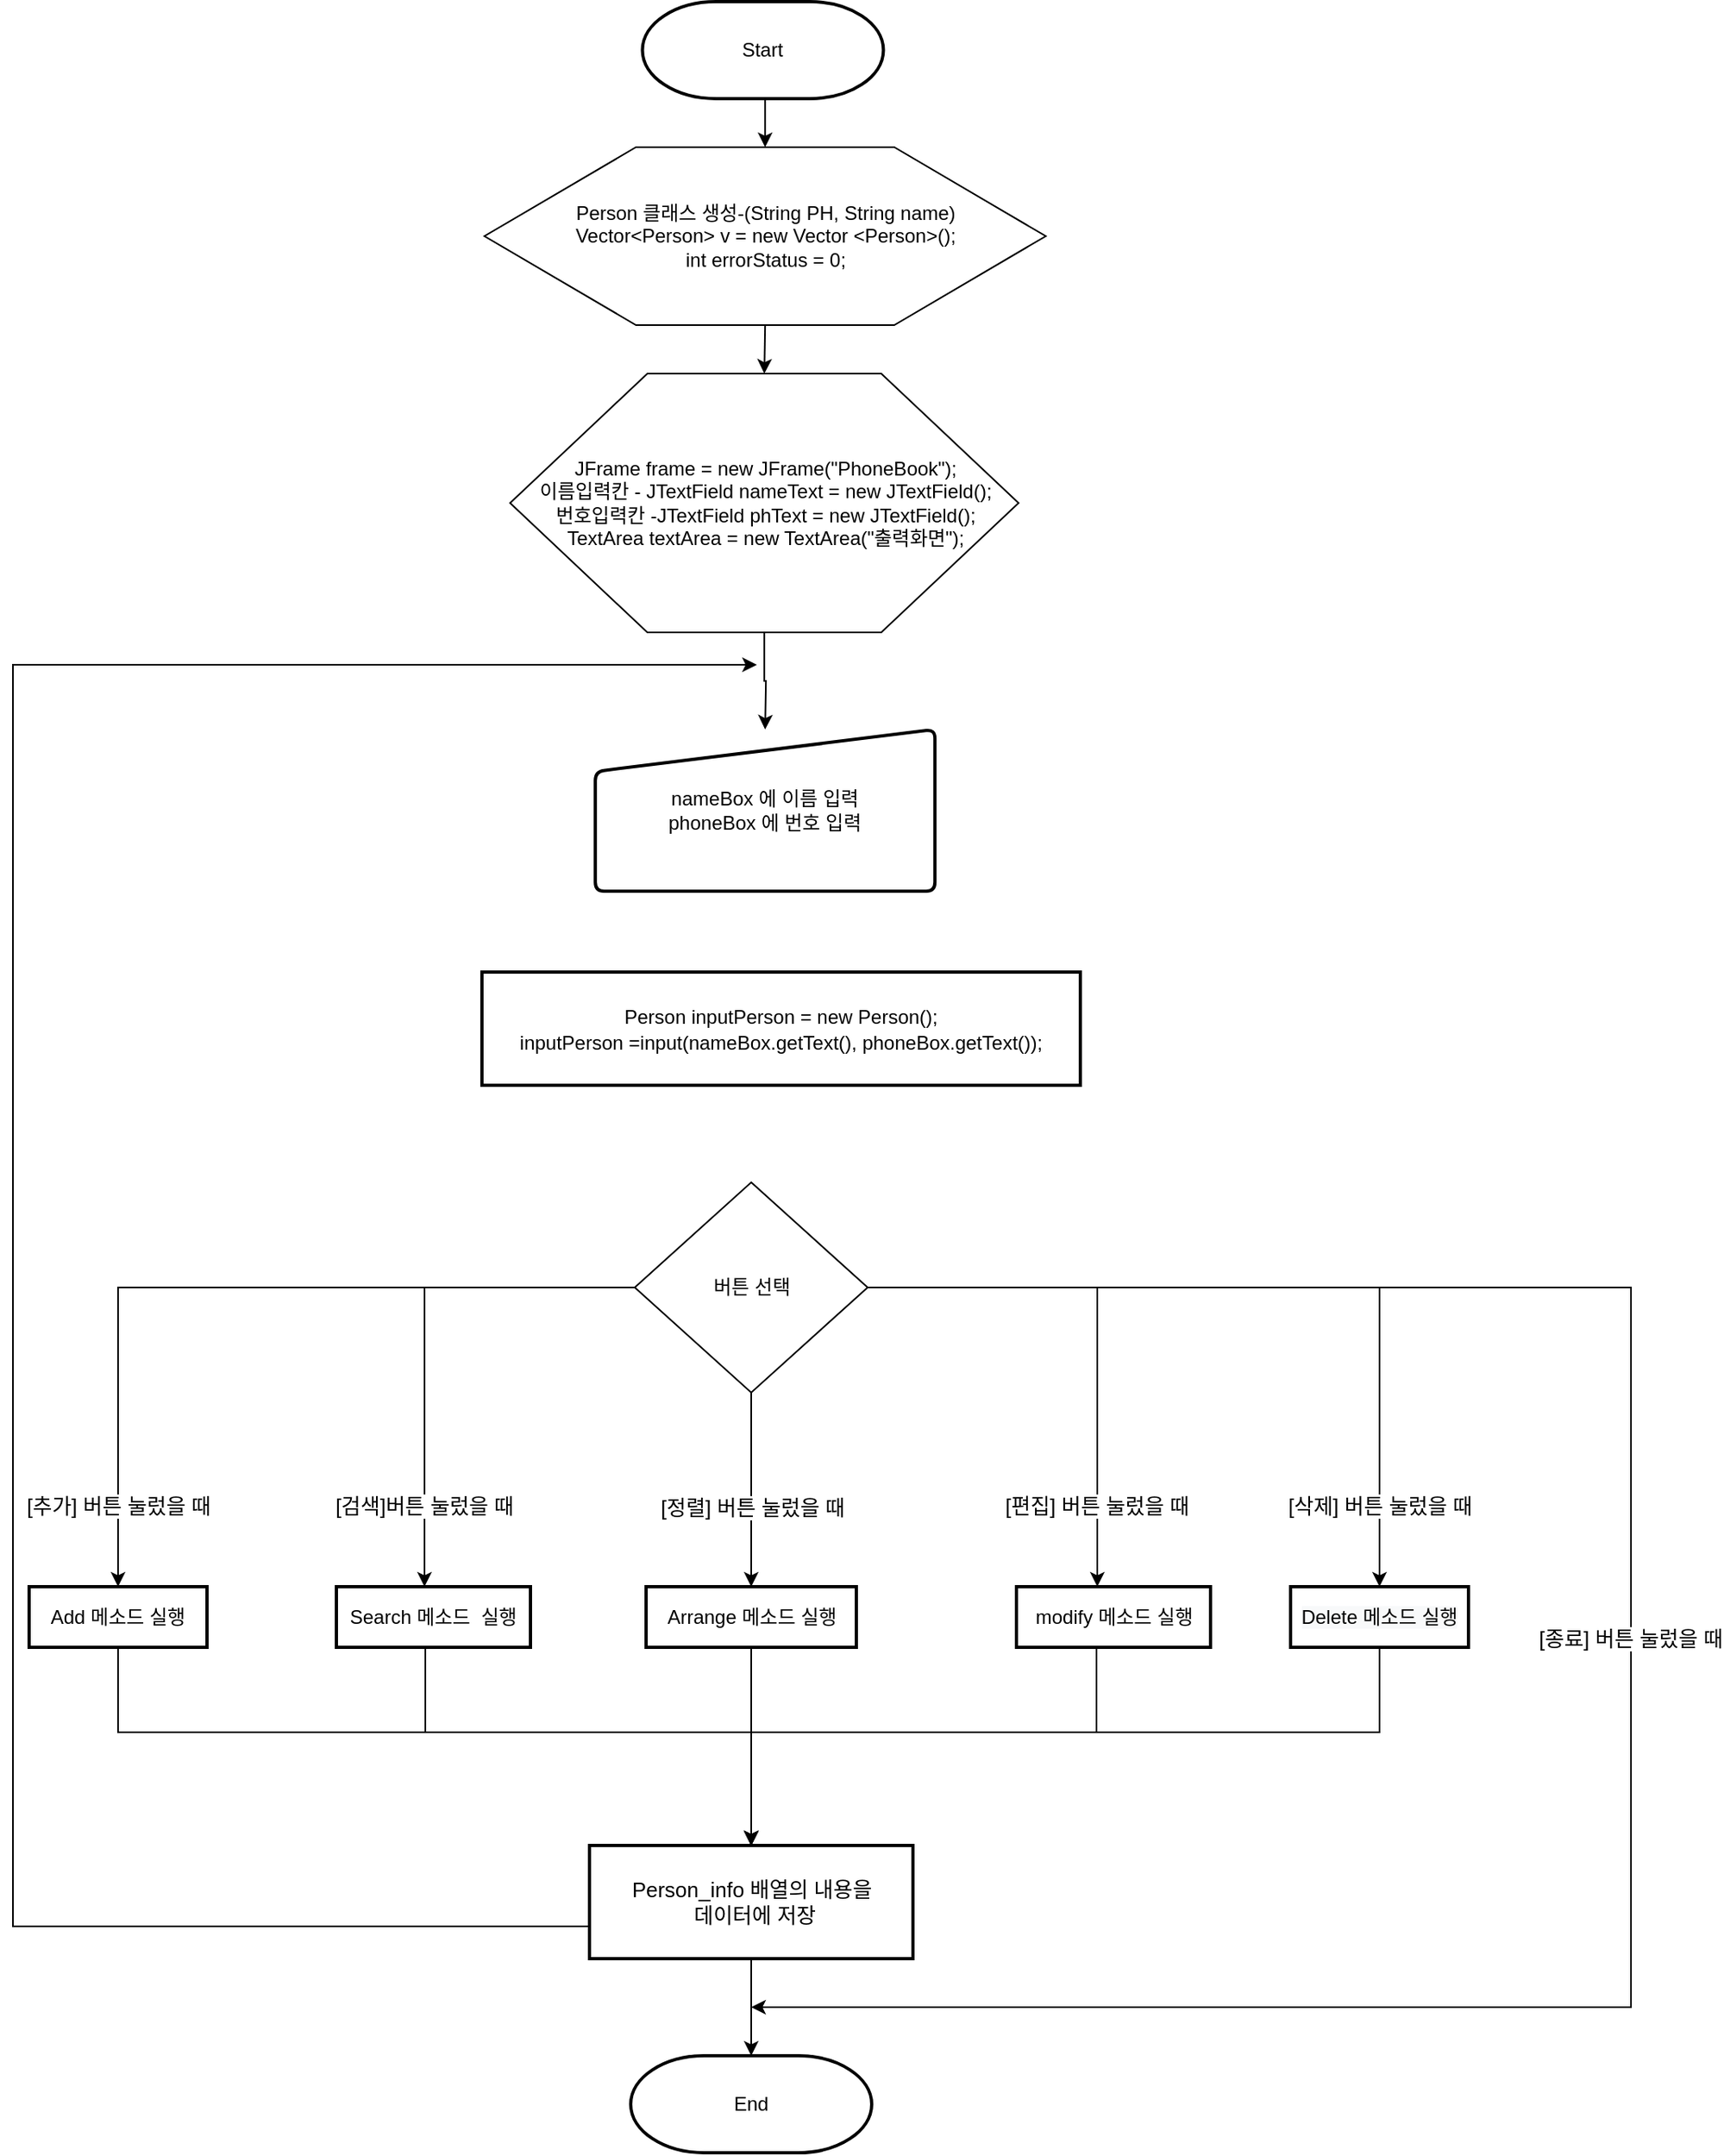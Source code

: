 <mxfile version="14.4.8" type="github">
  <diagram id="C5RBs43oDa-KdzZeNtuy" name="Page-1">
    <mxGraphModel dx="1422" dy="4094" grid="1" gridSize="10" guides="1" tooltips="1" connect="1" arrows="1" fold="1" page="1" pageScale="1" pageWidth="2339" pageHeight="3300" math="0" shadow="0">
      <root>
        <mxCell id="WIyWlLk6GJQsqaUBKTNV-0" />
        <mxCell id="WIyWlLk6GJQsqaUBKTNV-1" parent="WIyWlLk6GJQsqaUBKTNV-0" />
        <mxCell id="zJGw6DOPqM0Is_w0PtSc-1" style="edgeStyle=orthogonalEdgeStyle;rounded=0;orthogonalLoop=1;jettySize=auto;html=1;exitX=0.5;exitY=1;exitDx=0;exitDy=0;entryX=0.5;entryY=0;entryDx=0;entryDy=0;" parent="WIyWlLk6GJQsqaUBKTNV-1" source="EXY-av2qqtMAw8QjB_ll-2" edge="1">
          <mxGeometry relative="1" as="geometry">
            <mxPoint x="974.6" y="-2620" as="sourcePoint" />
            <mxPoint x="975.1" y="-2570" as="targetPoint" />
          </mxGeometry>
        </mxCell>
        <mxCell id="X3wetsd5ezyVW8M-MeKI-0" style="edgeStyle=orthogonalEdgeStyle;rounded=0;orthogonalLoop=1;jettySize=auto;html=1;exitX=0.5;exitY=1;exitDx=0;exitDy=0;exitPerimeter=0;entryX=0.5;entryY=0;entryDx=0;entryDy=0;fontSize=13;" parent="WIyWlLk6GJQsqaUBKTNV-1" source="wueby3FvrGFlJu_bnI4B-1" target="wueby3FvrGFlJu_bnI4B-2" edge="1">
          <mxGeometry relative="1" as="geometry" />
        </mxCell>
        <mxCell id="wueby3FvrGFlJu_bnI4B-1" value="Start" style="strokeWidth=2;html=1;shape=mxgraph.flowchart.terminator;whiteSpace=wrap;" parent="WIyWlLk6GJQsqaUBKTNV-1" vertex="1">
          <mxGeometry x="899.24" y="-3020" width="149" height="60" as="geometry" />
        </mxCell>
        <mxCell id="EXY-av2qqtMAw8QjB_ll-4" style="edgeStyle=orthogonalEdgeStyle;rounded=0;orthogonalLoop=1;jettySize=auto;html=1;exitX=0.5;exitY=1;exitDx=0;exitDy=0;entryX=0.5;entryY=0;entryDx=0;entryDy=0;" parent="WIyWlLk6GJQsqaUBKTNV-1" source="wueby3FvrGFlJu_bnI4B-2" target="EXY-av2qqtMAw8QjB_ll-2" edge="1">
          <mxGeometry relative="1" as="geometry" />
        </mxCell>
        <mxCell id="wueby3FvrGFlJu_bnI4B-2" value="Person 클래스 생성-(String PH, String name)&lt;br&gt;Vector&amp;lt;Person&amp;gt; v = new Vector &amp;lt;Person&amp;gt;();&lt;br&gt;int errorStatus = 0;" style="verticalLabelPosition=middle;verticalAlign=middle;html=1;shape=hexagon;perimeter=hexagonPerimeter2;arcSize=6;size=0.27;labelPosition=center;align=center;" parent="WIyWlLk6GJQsqaUBKTNV-1" vertex="1">
          <mxGeometry x="801.55" y="-2930" width="347.1" height="110" as="geometry" />
        </mxCell>
        <mxCell id="X3wetsd5ezyVW8M-MeKI-14" style="edgeStyle=orthogonalEdgeStyle;rounded=0;orthogonalLoop=1;jettySize=auto;html=1;fontSize=13;exitX=1;exitY=0.5;exitDx=0;exitDy=0;" parent="WIyWlLk6GJQsqaUBKTNV-1" source="X3wetsd5ezyVW8M-MeKI-5" edge="1">
          <mxGeometry relative="1" as="geometry">
            <mxPoint x="1110.5" y="-2300" as="sourcePoint" />
            <mxPoint x="966.5" y="-1780" as="targetPoint" />
            <Array as="points">
              <mxPoint x="1510.5" y="-2225" />
              <mxPoint x="1510.5" y="-1780" />
            </Array>
          </mxGeometry>
        </mxCell>
        <mxCell id="X3wetsd5ezyVW8M-MeKI-18" value="[종료] 버튼 눌렀을 때" style="edgeLabel;html=1;align=center;verticalAlign=middle;resizable=0;points=[];fontSize=13;" parent="X3wetsd5ezyVW8M-MeKI-14" vertex="1" connectable="0">
          <mxGeometry x="-0.059" y="-1" relative="1" as="geometry">
            <mxPoint y="1" as="offset" />
          </mxGeometry>
        </mxCell>
        <mxCell id="XJGy-mcHVmc3LLUE-I2_-29" style="edgeStyle=orthogonalEdgeStyle;rounded=0;orthogonalLoop=1;jettySize=auto;html=1;fontSize=13;entryX=0.5;entryY=0;entryDx=0;entryDy=0;" parent="WIyWlLk6GJQsqaUBKTNV-1" source="XJGy-mcHVmc3LLUE-I2_-5" target="XJGy-mcHVmc3LLUE-I2_-27" edge="1">
          <mxGeometry relative="1" as="geometry">
            <Array as="points">
              <mxPoint x="575" y="-1950" />
              <mxPoint x="967" y="-1950" />
            </Array>
          </mxGeometry>
        </mxCell>
        <mxCell id="XJGy-mcHVmc3LLUE-I2_-5" value="Add 메소드 실행" style="rounded=1;whiteSpace=wrap;html=1;absoluteArcSize=1;arcSize=0;strokeWidth=2;" parent="WIyWlLk6GJQsqaUBKTNV-1" vertex="1">
          <mxGeometry x="520" y="-2040" width="110" height="37.5" as="geometry" />
        </mxCell>
        <mxCell id="XJGy-mcHVmc3LLUE-I2_-35" style="edgeStyle=orthogonalEdgeStyle;rounded=0;orthogonalLoop=1;jettySize=auto;html=1;entryX=0.5;entryY=0;entryDx=0;entryDy=0;fontSize=13;" parent="WIyWlLk6GJQsqaUBKTNV-1" source="XJGy-mcHVmc3LLUE-I2_-6" target="XJGy-mcHVmc3LLUE-I2_-27" edge="1">
          <mxGeometry relative="1" as="geometry">
            <Array as="points">
              <mxPoint x="765" y="-1950" />
              <mxPoint x="967" y="-1950" />
            </Array>
          </mxGeometry>
        </mxCell>
        <mxCell id="XJGy-mcHVmc3LLUE-I2_-6" value="Search 메소드&amp;nbsp;&amp;nbsp;실행" style="rounded=1;whiteSpace=wrap;html=1;absoluteArcSize=1;arcSize=0;strokeWidth=2;" parent="WIyWlLk6GJQsqaUBKTNV-1" vertex="1">
          <mxGeometry x="710" y="-2040" width="120" height="37.5" as="geometry" />
        </mxCell>
        <mxCell id="XJGy-mcHVmc3LLUE-I2_-34" style="edgeStyle=orthogonalEdgeStyle;rounded=0;orthogonalLoop=1;jettySize=auto;html=1;entryX=0.5;entryY=0;entryDx=0;entryDy=0;fontSize=13;" parent="WIyWlLk6GJQsqaUBKTNV-1" source="XJGy-mcHVmc3LLUE-I2_-7" target="XJGy-mcHVmc3LLUE-I2_-27" edge="1">
          <mxGeometry relative="1" as="geometry">
            <Array as="points">
              <mxPoint x="1180" y="-1950" />
              <mxPoint x="967" y="-1950" />
            </Array>
          </mxGeometry>
        </mxCell>
        <mxCell id="XJGy-mcHVmc3LLUE-I2_-7" value="modify 메소드&amp;nbsp;실행" style="rounded=1;whiteSpace=wrap;html=1;absoluteArcSize=1;arcSize=0;strokeWidth=2;" parent="WIyWlLk6GJQsqaUBKTNV-1" vertex="1">
          <mxGeometry x="1130.5" y="-2040" width="120" height="37.5" as="geometry" />
        </mxCell>
        <mxCell id="XJGy-mcHVmc3LLUE-I2_-33" style="edgeStyle=orthogonalEdgeStyle;rounded=0;orthogonalLoop=1;jettySize=auto;html=1;fontSize=13;entryX=0.5;entryY=0;entryDx=0;entryDy=0;" parent="WIyWlLk6GJQsqaUBKTNV-1" source="XJGy-mcHVmc3LLUE-I2_-23" target="XJGy-mcHVmc3LLUE-I2_-27" edge="1">
          <mxGeometry relative="1" as="geometry">
            <mxPoint x="960" y="-1890" as="targetPoint" />
            <Array as="points">
              <mxPoint x="1355" y="-1950" />
              <mxPoint x="967" y="-1950" />
            </Array>
          </mxGeometry>
        </mxCell>
        <mxCell id="XJGy-mcHVmc3LLUE-I2_-23" value="&lt;span style=&quot;color: rgb(0 , 0 , 0) ; font-family: &amp;#34;helvetica&amp;#34; ; font-size: 12px ; font-style: normal ; font-weight: 400 ; letter-spacing: normal ; text-align: center ; text-indent: 0px ; text-transform: none ; word-spacing: 0px ; background-color: rgb(248 , 249 , 250) ; display: inline ; float: none&quot;&gt;Delete&amp;nbsp;&lt;span style=&quot;font-family: &amp;#34;helvetica&amp;#34;&quot;&gt;메소드&amp;nbsp;&lt;/span&gt;실행&lt;/span&gt;" style="rounded=1;whiteSpace=wrap;html=1;absoluteArcSize=1;arcSize=0;strokeWidth=2;" parent="WIyWlLk6GJQsqaUBKTNV-1" vertex="1">
          <mxGeometry x="1300" y="-2040" width="110" height="37.5" as="geometry" />
        </mxCell>
        <mxCell id="XJGy-mcHVmc3LLUE-I2_-31" style="edgeStyle=orthogonalEdgeStyle;rounded=0;orthogonalLoop=1;jettySize=auto;html=1;entryX=0.5;entryY=0;entryDx=0;entryDy=0;fontSize=13;" parent="WIyWlLk6GJQsqaUBKTNV-1" source="XJGy-mcHVmc3LLUE-I2_-25" target="XJGy-mcHVmc3LLUE-I2_-27" edge="1">
          <mxGeometry relative="1" as="geometry" />
        </mxCell>
        <mxCell id="XJGy-mcHVmc3LLUE-I2_-25" value="&lt;span&gt;Arrange&amp;nbsp;&lt;/span&gt;메소드&amp;nbsp;실행" style="rounded=1;whiteSpace=wrap;html=1;absoluteArcSize=1;arcSize=0;strokeWidth=2;" parent="WIyWlLk6GJQsqaUBKTNV-1" vertex="1">
          <mxGeometry x="901.5" y="-2040" width="130" height="37.5" as="geometry" />
        </mxCell>
        <mxCell id="X3wetsd5ezyVW8M-MeKI-19" style="edgeStyle=orthogonalEdgeStyle;rounded=0;orthogonalLoop=1;jettySize=auto;html=1;entryX=0.5;entryY=0;entryDx=0;entryDy=0;entryPerimeter=0;fontSize=13;" parent="WIyWlLk6GJQsqaUBKTNV-1" source="XJGy-mcHVmc3LLUE-I2_-27" target="XJGy-mcHVmc3LLUE-I2_-37" edge="1">
          <mxGeometry relative="1" as="geometry" />
        </mxCell>
        <mxCell id="X3wetsd5ezyVW8M-MeKI-20" style="edgeStyle=orthogonalEdgeStyle;rounded=0;orthogonalLoop=1;jettySize=auto;html=1;exitX=0;exitY=0.5;exitDx=0;exitDy=0;fontSize=13;" parent="WIyWlLk6GJQsqaUBKTNV-1" source="XJGy-mcHVmc3LLUE-I2_-27" edge="1">
          <mxGeometry relative="1" as="geometry">
            <mxPoint x="970" y="-2610" as="targetPoint" />
            <Array as="points">
              <mxPoint x="867" y="-1830" />
              <mxPoint x="510" y="-1830" />
              <mxPoint x="510" y="-2610" />
            </Array>
          </mxGeometry>
        </mxCell>
        <mxCell id="XJGy-mcHVmc3LLUE-I2_-27" value="Person_info 배열의 내용을&lt;br&gt;&amp;nbsp;데이터에 저장" style="rounded=1;whiteSpace=wrap;html=1;absoluteArcSize=1;arcSize=0;strokeWidth=2;fontSize=13;" parent="WIyWlLk6GJQsqaUBKTNV-1" vertex="1">
          <mxGeometry x="866.5" y="-1880" width="200" height="70" as="geometry" />
        </mxCell>
        <mxCell id="XJGy-mcHVmc3LLUE-I2_-37" value="End" style="strokeWidth=2;html=1;shape=mxgraph.flowchart.terminator;whiteSpace=wrap;" parent="WIyWlLk6GJQsqaUBKTNV-1" vertex="1">
          <mxGeometry x="892" y="-1750" width="149" height="60" as="geometry" />
        </mxCell>
        <mxCell id="X3wetsd5ezyVW8M-MeKI-9" value="&lt;span&gt;[추가] 버튼 눌렀을 때&lt;/span&gt;" style="edgeStyle=orthogonalEdgeStyle;rounded=0;orthogonalLoop=1;jettySize=auto;html=1;fontSize=13;" parent="WIyWlLk6GJQsqaUBKTNV-1" source="X3wetsd5ezyVW8M-MeKI-5" target="XJGy-mcHVmc3LLUE-I2_-5" edge="1">
          <mxGeometry x="0.802" relative="1" as="geometry">
            <mxPoint as="offset" />
          </mxGeometry>
        </mxCell>
        <mxCell id="X3wetsd5ezyVW8M-MeKI-10" value="&lt;span&gt;[검색]버튼 눌렀을 때&lt;/span&gt;" style="edgeStyle=orthogonalEdgeStyle;rounded=0;orthogonalLoop=1;jettySize=auto;html=1;fontSize=13;entryX=0.454;entryY=0;entryDx=0;entryDy=0;entryPerimeter=0;" parent="WIyWlLk6GJQsqaUBKTNV-1" source="X3wetsd5ezyVW8M-MeKI-5" target="XJGy-mcHVmc3LLUE-I2_-6" edge="1">
          <mxGeometry x="0.682" relative="1" as="geometry">
            <mxPoint x="770.5" y="-2040" as="targetPoint" />
            <mxPoint as="offset" />
          </mxGeometry>
        </mxCell>
        <mxCell id="X3wetsd5ezyVW8M-MeKI-11" style="edgeStyle=orthogonalEdgeStyle;rounded=0;orthogonalLoop=1;jettySize=auto;html=1;entryX=0.5;entryY=0;entryDx=0;entryDy=0;fontSize=13;" parent="WIyWlLk6GJQsqaUBKTNV-1" source="X3wetsd5ezyVW8M-MeKI-5" target="XJGy-mcHVmc3LLUE-I2_-25" edge="1">
          <mxGeometry relative="1" as="geometry" />
        </mxCell>
        <mxCell id="X3wetsd5ezyVW8M-MeKI-15" value="&lt;span&gt;[정렬] 버튼 눌렀을 때&lt;/span&gt;" style="edgeLabel;html=1;align=center;verticalAlign=middle;resizable=0;points=[];fontSize=13;" parent="X3wetsd5ezyVW8M-MeKI-11" vertex="1" connectable="0">
          <mxGeometry x="0.183" relative="1" as="geometry">
            <mxPoint as="offset" />
          </mxGeometry>
        </mxCell>
        <mxCell id="X3wetsd5ezyVW8M-MeKI-12" style="edgeStyle=orthogonalEdgeStyle;rounded=0;orthogonalLoop=1;jettySize=auto;html=1;fontSize=13;" parent="WIyWlLk6GJQsqaUBKTNV-1" source="X3wetsd5ezyVW8M-MeKI-5" target="XJGy-mcHVmc3LLUE-I2_-7" edge="1">
          <mxGeometry relative="1" as="geometry">
            <Array as="points">
              <mxPoint x="1180.5" y="-2225" />
            </Array>
          </mxGeometry>
        </mxCell>
        <mxCell id="X3wetsd5ezyVW8M-MeKI-16" value="&lt;span&gt;[편집] 버튼 눌렀을 때&lt;/span&gt;" style="edgeLabel;html=1;align=center;verticalAlign=middle;resizable=0;points=[];fontSize=13;" parent="X3wetsd5ezyVW8M-MeKI-12" vertex="1" connectable="0">
          <mxGeometry x="0.749" y="-1" relative="1" as="geometry">
            <mxPoint x="0.5" y="-9" as="offset" />
          </mxGeometry>
        </mxCell>
        <mxCell id="X3wetsd5ezyVW8M-MeKI-13" style="edgeStyle=orthogonalEdgeStyle;rounded=0;orthogonalLoop=1;jettySize=auto;html=1;fontSize=13;" parent="WIyWlLk6GJQsqaUBKTNV-1" source="X3wetsd5ezyVW8M-MeKI-5" target="XJGy-mcHVmc3LLUE-I2_-23" edge="1">
          <mxGeometry relative="1" as="geometry" />
        </mxCell>
        <mxCell id="X3wetsd5ezyVW8M-MeKI-17" value="&lt;span&gt;[삭제] 버튼 눌렀을 때&lt;/span&gt;" style="edgeLabel;html=1;align=center;verticalAlign=middle;resizable=0;points=[];fontSize=13;" parent="X3wetsd5ezyVW8M-MeKI-13" vertex="1" connectable="0">
          <mxGeometry x="0.845" relative="1" as="geometry">
            <mxPoint y="-11.5" as="offset" />
          </mxGeometry>
        </mxCell>
        <mxCell id="X3wetsd5ezyVW8M-MeKI-5" value="버튼 선택" style="rhombus;whiteSpace=wrap;html=1;" parent="WIyWlLk6GJQsqaUBKTNV-1" vertex="1">
          <mxGeometry x="894.5" y="-2290" width="144" height="130" as="geometry" />
        </mxCell>
        <mxCell id="EXY-av2qqtMAw8QjB_ll-1" value="&lt;span style=&quot;font-size: 12px&quot;&gt;nameBox 에 이름 입력&lt;br style=&quot;font-size: 12px&quot;&gt;phoneBox 에 번호 입력&lt;br style=&quot;font-size: 12px&quot;&gt;&lt;/span&gt;" style="html=1;strokeWidth=2;shape=manualInput;whiteSpace=wrap;rounded=1;size=26;arcSize=11;fontSize=12;" parent="WIyWlLk6GJQsqaUBKTNV-1" vertex="1">
          <mxGeometry x="870.1" y="-2570" width="210" height="100" as="geometry" />
        </mxCell>
        <mxCell id="EXY-av2qqtMAw8QjB_ll-2" value="JFrame frame = new JFrame(&quot;PhoneBook&quot;);&lt;br&gt;이름입력칸 - JTextField nameText = new JTextField();&lt;br&gt;번호입력칸 -JTextField phText = new JTextField();&lt;br&gt;TextArea textArea = new TextArea(&quot;출력화면&quot;);" style="verticalLabelPosition=middle;verticalAlign=middle;html=1;shape=hexagon;perimeter=hexagonPerimeter2;arcSize=6;size=0.27;labelPosition=center;align=center;" parent="WIyWlLk6GJQsqaUBKTNV-1" vertex="1">
          <mxGeometry x="817.4" y="-2790" width="314.41" height="160" as="geometry" />
        </mxCell>
        <mxCell id="A4JqITvwXXjRAWf6DDYK-0" value="&lt;span style=&quot;font-size: 12px&quot;&gt;Person inputPerson = new Person();&lt;br&gt;&lt;/span&gt;&lt;span style=&quot;font-size: 12px&quot;&gt;inputPerson&amp;nbsp;&lt;/span&gt;&lt;span style=&quot;font-size: 12px&quot;&gt;=input(nameBox.getText(), phoneBox.getText());&lt;/span&gt;" style="rounded=1;whiteSpace=wrap;html=1;absoluteArcSize=1;arcSize=0;strokeWidth=2;fontSize=13;" vertex="1" parent="WIyWlLk6GJQsqaUBKTNV-1">
          <mxGeometry x="800" y="-2420" width="370" height="70" as="geometry" />
        </mxCell>
      </root>
    </mxGraphModel>
  </diagram>
</mxfile>
